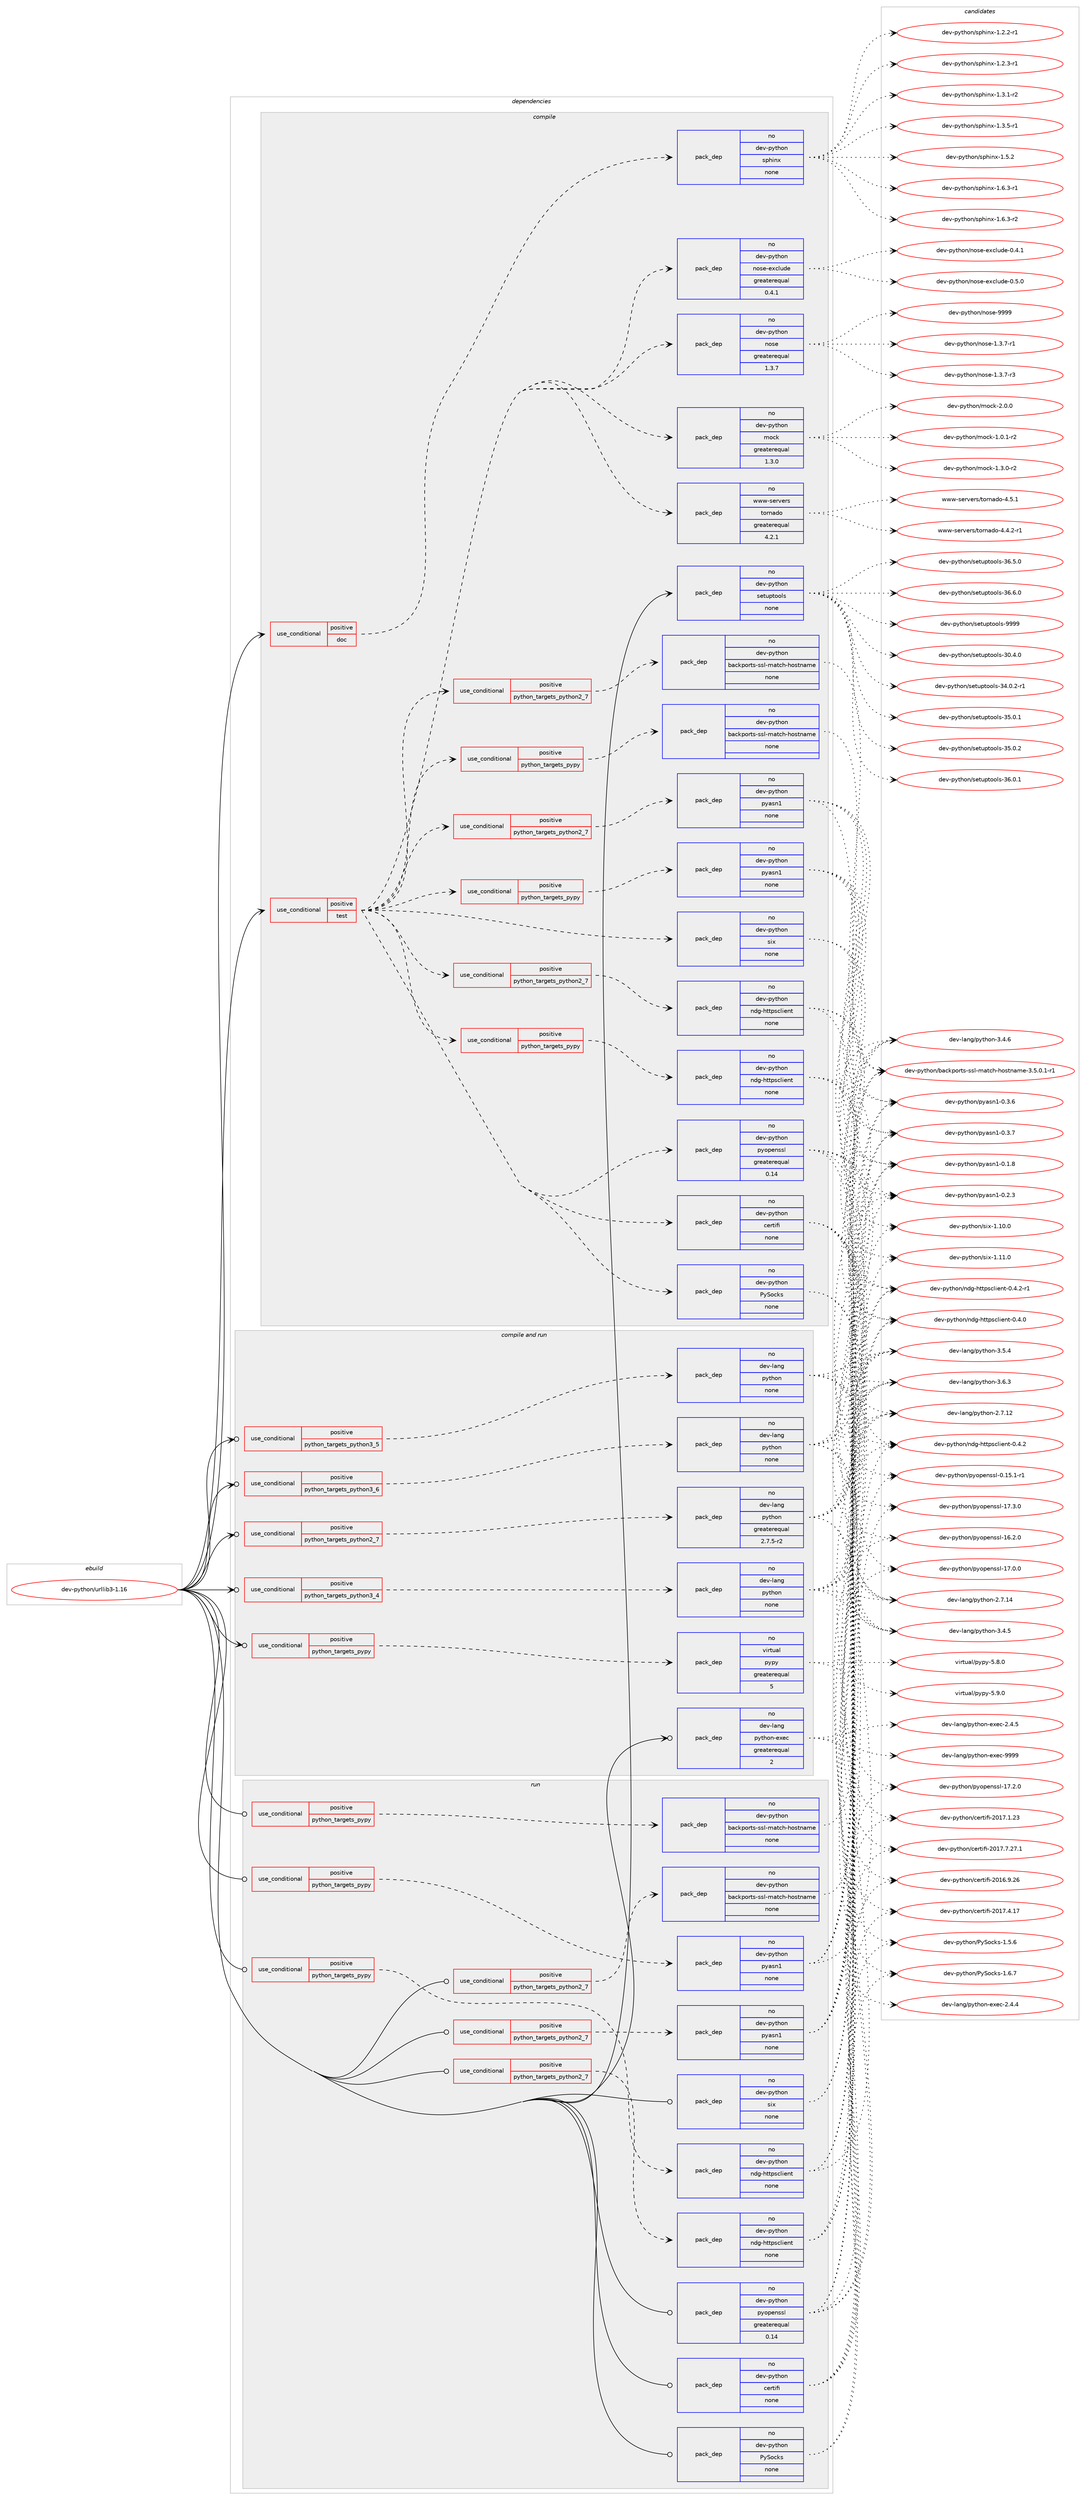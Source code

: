 digraph prolog {

# *************
# Graph options
# *************

newrank=true;
concentrate=true;
compound=true;
graph [rankdir=LR,fontname=Helvetica,fontsize=10,ranksep=1.5];#, ranksep=2.5, nodesep=0.2];
edge  [arrowhead=vee];
node  [fontname=Helvetica,fontsize=10];

# **********
# The ebuild
# **********

subgraph cluster_leftcol {
color=gray;
rank=same;
label=<<i>ebuild</i>>;
id [label="dev-python/urllib3-1.16", color=red, width=4, href="../dev-python/urllib3-1.16.svg"];
}

# ****************
# The dependencies
# ****************

subgraph cluster_midcol {
color=gray;
label=<<i>dependencies</i>>;
subgraph cluster_compile {
fillcolor="#eeeeee";
style=filled;
label=<<i>compile</i>>;
subgraph cond43332 {
dependency192459 [label=<<TABLE BORDER="0" CELLBORDER="1" CELLSPACING="0" CELLPADDING="4"><TR><TD ROWSPAN="3" CELLPADDING="10">use_conditional</TD></TR><TR><TD>positive</TD></TR><TR><TD>doc</TD></TR></TABLE>>, shape=none, color=red];
subgraph pack145166 {
dependency192460 [label=<<TABLE BORDER="0" CELLBORDER="1" CELLSPACING="0" CELLPADDING="4" WIDTH="220"><TR><TD ROWSPAN="6" CELLPADDING="30">pack_dep</TD></TR><TR><TD WIDTH="110">no</TD></TR><TR><TD>dev-python</TD></TR><TR><TD>sphinx</TD></TR><TR><TD>none</TD></TR><TR><TD></TD></TR></TABLE>>, shape=none, color=blue];
}
dependency192459:e -> dependency192460:w [weight=20,style="dashed",arrowhead="vee"];
}
id:e -> dependency192459:w [weight=20,style="solid",arrowhead="vee"];
subgraph cond43333 {
dependency192461 [label=<<TABLE BORDER="0" CELLBORDER="1" CELLSPACING="0" CELLPADDING="4"><TR><TD ROWSPAN="3" CELLPADDING="10">use_conditional</TD></TR><TR><TD>positive</TD></TR><TR><TD>test</TD></TR></TABLE>>, shape=none, color=red];
subgraph pack145167 {
dependency192462 [label=<<TABLE BORDER="0" CELLBORDER="1" CELLSPACING="0" CELLPADDING="4" WIDTH="220"><TR><TD ROWSPAN="6" CELLPADDING="30">pack_dep</TD></TR><TR><TD WIDTH="110">no</TD></TR><TR><TD>dev-python</TD></TR><TR><TD>PySocks</TD></TR><TR><TD>none</TD></TR><TR><TD></TD></TR></TABLE>>, shape=none, color=blue];
}
dependency192461:e -> dependency192462:w [weight=20,style="dashed",arrowhead="vee"];
subgraph pack145168 {
dependency192463 [label=<<TABLE BORDER="0" CELLBORDER="1" CELLSPACING="0" CELLPADDING="4" WIDTH="220"><TR><TD ROWSPAN="6" CELLPADDING="30">pack_dep</TD></TR><TR><TD WIDTH="110">no</TD></TR><TR><TD>dev-python</TD></TR><TR><TD>certifi</TD></TR><TR><TD>none</TD></TR><TR><TD></TD></TR></TABLE>>, shape=none, color=blue];
}
dependency192461:e -> dependency192463:w [weight=20,style="dashed",arrowhead="vee"];
subgraph pack145169 {
dependency192464 [label=<<TABLE BORDER="0" CELLBORDER="1" CELLSPACING="0" CELLPADDING="4" WIDTH="220"><TR><TD ROWSPAN="6" CELLPADDING="30">pack_dep</TD></TR><TR><TD WIDTH="110">no</TD></TR><TR><TD>dev-python</TD></TR><TR><TD>six</TD></TR><TR><TD>none</TD></TR><TR><TD></TD></TR></TABLE>>, shape=none, color=blue];
}
dependency192461:e -> dependency192464:w [weight=20,style="dashed",arrowhead="vee"];
subgraph pack145170 {
dependency192465 [label=<<TABLE BORDER="0" CELLBORDER="1" CELLSPACING="0" CELLPADDING="4" WIDTH="220"><TR><TD ROWSPAN="6" CELLPADDING="30">pack_dep</TD></TR><TR><TD WIDTH="110">no</TD></TR><TR><TD>dev-python</TD></TR><TR><TD>pyopenssl</TD></TR><TR><TD>greaterequal</TD></TR><TR><TD>0.14</TD></TR></TABLE>>, shape=none, color=blue];
}
dependency192461:e -> dependency192465:w [weight=20,style="dashed",arrowhead="vee"];
subgraph cond43334 {
dependency192466 [label=<<TABLE BORDER="0" CELLBORDER="1" CELLSPACING="0" CELLPADDING="4"><TR><TD ROWSPAN="3" CELLPADDING="10">use_conditional</TD></TR><TR><TD>positive</TD></TR><TR><TD>python_targets_pypy</TD></TR></TABLE>>, shape=none, color=red];
subgraph pack145171 {
dependency192467 [label=<<TABLE BORDER="0" CELLBORDER="1" CELLSPACING="0" CELLPADDING="4" WIDTH="220"><TR><TD ROWSPAN="6" CELLPADDING="30">pack_dep</TD></TR><TR><TD WIDTH="110">no</TD></TR><TR><TD>dev-python</TD></TR><TR><TD>backports-ssl-match-hostname</TD></TR><TR><TD>none</TD></TR><TR><TD></TD></TR></TABLE>>, shape=none, color=blue];
}
dependency192466:e -> dependency192467:w [weight=20,style="dashed",arrowhead="vee"];
}
dependency192461:e -> dependency192466:w [weight=20,style="dashed",arrowhead="vee"];
subgraph cond43335 {
dependency192468 [label=<<TABLE BORDER="0" CELLBORDER="1" CELLSPACING="0" CELLPADDING="4"><TR><TD ROWSPAN="3" CELLPADDING="10">use_conditional</TD></TR><TR><TD>positive</TD></TR><TR><TD>python_targets_python2_7</TD></TR></TABLE>>, shape=none, color=red];
subgraph pack145172 {
dependency192469 [label=<<TABLE BORDER="0" CELLBORDER="1" CELLSPACING="0" CELLPADDING="4" WIDTH="220"><TR><TD ROWSPAN="6" CELLPADDING="30">pack_dep</TD></TR><TR><TD WIDTH="110">no</TD></TR><TR><TD>dev-python</TD></TR><TR><TD>backports-ssl-match-hostname</TD></TR><TR><TD>none</TD></TR><TR><TD></TD></TR></TABLE>>, shape=none, color=blue];
}
dependency192468:e -> dependency192469:w [weight=20,style="dashed",arrowhead="vee"];
}
dependency192461:e -> dependency192468:w [weight=20,style="dashed",arrowhead="vee"];
subgraph cond43336 {
dependency192470 [label=<<TABLE BORDER="0" CELLBORDER="1" CELLSPACING="0" CELLPADDING="4"><TR><TD ROWSPAN="3" CELLPADDING="10">use_conditional</TD></TR><TR><TD>positive</TD></TR><TR><TD>python_targets_pypy</TD></TR></TABLE>>, shape=none, color=red];
subgraph pack145173 {
dependency192471 [label=<<TABLE BORDER="0" CELLBORDER="1" CELLSPACING="0" CELLPADDING="4" WIDTH="220"><TR><TD ROWSPAN="6" CELLPADDING="30">pack_dep</TD></TR><TR><TD WIDTH="110">no</TD></TR><TR><TD>dev-python</TD></TR><TR><TD>ndg-httpsclient</TD></TR><TR><TD>none</TD></TR><TR><TD></TD></TR></TABLE>>, shape=none, color=blue];
}
dependency192470:e -> dependency192471:w [weight=20,style="dashed",arrowhead="vee"];
}
dependency192461:e -> dependency192470:w [weight=20,style="dashed",arrowhead="vee"];
subgraph cond43337 {
dependency192472 [label=<<TABLE BORDER="0" CELLBORDER="1" CELLSPACING="0" CELLPADDING="4"><TR><TD ROWSPAN="3" CELLPADDING="10">use_conditional</TD></TR><TR><TD>positive</TD></TR><TR><TD>python_targets_python2_7</TD></TR></TABLE>>, shape=none, color=red];
subgraph pack145174 {
dependency192473 [label=<<TABLE BORDER="0" CELLBORDER="1" CELLSPACING="0" CELLPADDING="4" WIDTH="220"><TR><TD ROWSPAN="6" CELLPADDING="30">pack_dep</TD></TR><TR><TD WIDTH="110">no</TD></TR><TR><TD>dev-python</TD></TR><TR><TD>ndg-httpsclient</TD></TR><TR><TD>none</TD></TR><TR><TD></TD></TR></TABLE>>, shape=none, color=blue];
}
dependency192472:e -> dependency192473:w [weight=20,style="dashed",arrowhead="vee"];
}
dependency192461:e -> dependency192472:w [weight=20,style="dashed",arrowhead="vee"];
subgraph cond43338 {
dependency192474 [label=<<TABLE BORDER="0" CELLBORDER="1" CELLSPACING="0" CELLPADDING="4"><TR><TD ROWSPAN="3" CELLPADDING="10">use_conditional</TD></TR><TR><TD>positive</TD></TR><TR><TD>python_targets_pypy</TD></TR></TABLE>>, shape=none, color=red];
subgraph pack145175 {
dependency192475 [label=<<TABLE BORDER="0" CELLBORDER="1" CELLSPACING="0" CELLPADDING="4" WIDTH="220"><TR><TD ROWSPAN="6" CELLPADDING="30">pack_dep</TD></TR><TR><TD WIDTH="110">no</TD></TR><TR><TD>dev-python</TD></TR><TR><TD>pyasn1</TD></TR><TR><TD>none</TD></TR><TR><TD></TD></TR></TABLE>>, shape=none, color=blue];
}
dependency192474:e -> dependency192475:w [weight=20,style="dashed",arrowhead="vee"];
}
dependency192461:e -> dependency192474:w [weight=20,style="dashed",arrowhead="vee"];
subgraph cond43339 {
dependency192476 [label=<<TABLE BORDER="0" CELLBORDER="1" CELLSPACING="0" CELLPADDING="4"><TR><TD ROWSPAN="3" CELLPADDING="10">use_conditional</TD></TR><TR><TD>positive</TD></TR><TR><TD>python_targets_python2_7</TD></TR></TABLE>>, shape=none, color=red];
subgraph pack145176 {
dependency192477 [label=<<TABLE BORDER="0" CELLBORDER="1" CELLSPACING="0" CELLPADDING="4" WIDTH="220"><TR><TD ROWSPAN="6" CELLPADDING="30">pack_dep</TD></TR><TR><TD WIDTH="110">no</TD></TR><TR><TD>dev-python</TD></TR><TR><TD>pyasn1</TD></TR><TR><TD>none</TD></TR><TR><TD></TD></TR></TABLE>>, shape=none, color=blue];
}
dependency192476:e -> dependency192477:w [weight=20,style="dashed",arrowhead="vee"];
}
dependency192461:e -> dependency192476:w [weight=20,style="dashed",arrowhead="vee"];
subgraph pack145177 {
dependency192478 [label=<<TABLE BORDER="0" CELLBORDER="1" CELLSPACING="0" CELLPADDING="4" WIDTH="220"><TR><TD ROWSPAN="6" CELLPADDING="30">pack_dep</TD></TR><TR><TD WIDTH="110">no</TD></TR><TR><TD>www-servers</TD></TR><TR><TD>tornado</TD></TR><TR><TD>greaterequal</TD></TR><TR><TD>4.2.1</TD></TR></TABLE>>, shape=none, color=blue];
}
dependency192461:e -> dependency192478:w [weight=20,style="dashed",arrowhead="vee"];
subgraph pack145178 {
dependency192479 [label=<<TABLE BORDER="0" CELLBORDER="1" CELLSPACING="0" CELLPADDING="4" WIDTH="220"><TR><TD ROWSPAN="6" CELLPADDING="30">pack_dep</TD></TR><TR><TD WIDTH="110">no</TD></TR><TR><TD>dev-python</TD></TR><TR><TD>mock</TD></TR><TR><TD>greaterequal</TD></TR><TR><TD>1.3.0</TD></TR></TABLE>>, shape=none, color=blue];
}
dependency192461:e -> dependency192479:w [weight=20,style="dashed",arrowhead="vee"];
subgraph pack145179 {
dependency192480 [label=<<TABLE BORDER="0" CELLBORDER="1" CELLSPACING="0" CELLPADDING="4" WIDTH="220"><TR><TD ROWSPAN="6" CELLPADDING="30">pack_dep</TD></TR><TR><TD WIDTH="110">no</TD></TR><TR><TD>dev-python</TD></TR><TR><TD>nose</TD></TR><TR><TD>greaterequal</TD></TR><TR><TD>1.3.7</TD></TR></TABLE>>, shape=none, color=blue];
}
dependency192461:e -> dependency192480:w [weight=20,style="dashed",arrowhead="vee"];
subgraph pack145180 {
dependency192481 [label=<<TABLE BORDER="0" CELLBORDER="1" CELLSPACING="0" CELLPADDING="4" WIDTH="220"><TR><TD ROWSPAN="6" CELLPADDING="30">pack_dep</TD></TR><TR><TD WIDTH="110">no</TD></TR><TR><TD>dev-python</TD></TR><TR><TD>nose-exclude</TD></TR><TR><TD>greaterequal</TD></TR><TR><TD>0.4.1</TD></TR></TABLE>>, shape=none, color=blue];
}
dependency192461:e -> dependency192481:w [weight=20,style="dashed",arrowhead="vee"];
}
id:e -> dependency192461:w [weight=20,style="solid",arrowhead="vee"];
subgraph pack145181 {
dependency192482 [label=<<TABLE BORDER="0" CELLBORDER="1" CELLSPACING="0" CELLPADDING="4" WIDTH="220"><TR><TD ROWSPAN="6" CELLPADDING="30">pack_dep</TD></TR><TR><TD WIDTH="110">no</TD></TR><TR><TD>dev-python</TD></TR><TR><TD>setuptools</TD></TR><TR><TD>none</TD></TR><TR><TD></TD></TR></TABLE>>, shape=none, color=blue];
}
id:e -> dependency192482:w [weight=20,style="solid",arrowhead="vee"];
}
subgraph cluster_compileandrun {
fillcolor="#eeeeee";
style=filled;
label=<<i>compile and run</i>>;
subgraph cond43340 {
dependency192483 [label=<<TABLE BORDER="0" CELLBORDER="1" CELLSPACING="0" CELLPADDING="4"><TR><TD ROWSPAN="3" CELLPADDING="10">use_conditional</TD></TR><TR><TD>positive</TD></TR><TR><TD>python_targets_pypy</TD></TR></TABLE>>, shape=none, color=red];
subgraph pack145182 {
dependency192484 [label=<<TABLE BORDER="0" CELLBORDER="1" CELLSPACING="0" CELLPADDING="4" WIDTH="220"><TR><TD ROWSPAN="6" CELLPADDING="30">pack_dep</TD></TR><TR><TD WIDTH="110">no</TD></TR><TR><TD>virtual</TD></TR><TR><TD>pypy</TD></TR><TR><TD>greaterequal</TD></TR><TR><TD>5</TD></TR></TABLE>>, shape=none, color=blue];
}
dependency192483:e -> dependency192484:w [weight=20,style="dashed",arrowhead="vee"];
}
id:e -> dependency192483:w [weight=20,style="solid",arrowhead="odotvee"];
subgraph cond43341 {
dependency192485 [label=<<TABLE BORDER="0" CELLBORDER="1" CELLSPACING="0" CELLPADDING="4"><TR><TD ROWSPAN="3" CELLPADDING="10">use_conditional</TD></TR><TR><TD>positive</TD></TR><TR><TD>python_targets_python2_7</TD></TR></TABLE>>, shape=none, color=red];
subgraph pack145183 {
dependency192486 [label=<<TABLE BORDER="0" CELLBORDER="1" CELLSPACING="0" CELLPADDING="4" WIDTH="220"><TR><TD ROWSPAN="6" CELLPADDING="30">pack_dep</TD></TR><TR><TD WIDTH="110">no</TD></TR><TR><TD>dev-lang</TD></TR><TR><TD>python</TD></TR><TR><TD>greaterequal</TD></TR><TR><TD>2.7.5-r2</TD></TR></TABLE>>, shape=none, color=blue];
}
dependency192485:e -> dependency192486:w [weight=20,style="dashed",arrowhead="vee"];
}
id:e -> dependency192485:w [weight=20,style="solid",arrowhead="odotvee"];
subgraph cond43342 {
dependency192487 [label=<<TABLE BORDER="0" CELLBORDER="1" CELLSPACING="0" CELLPADDING="4"><TR><TD ROWSPAN="3" CELLPADDING="10">use_conditional</TD></TR><TR><TD>positive</TD></TR><TR><TD>python_targets_python3_4</TD></TR></TABLE>>, shape=none, color=red];
subgraph pack145184 {
dependency192488 [label=<<TABLE BORDER="0" CELLBORDER="1" CELLSPACING="0" CELLPADDING="4" WIDTH="220"><TR><TD ROWSPAN="6" CELLPADDING="30">pack_dep</TD></TR><TR><TD WIDTH="110">no</TD></TR><TR><TD>dev-lang</TD></TR><TR><TD>python</TD></TR><TR><TD>none</TD></TR><TR><TD></TD></TR></TABLE>>, shape=none, color=blue];
}
dependency192487:e -> dependency192488:w [weight=20,style="dashed",arrowhead="vee"];
}
id:e -> dependency192487:w [weight=20,style="solid",arrowhead="odotvee"];
subgraph cond43343 {
dependency192489 [label=<<TABLE BORDER="0" CELLBORDER="1" CELLSPACING="0" CELLPADDING="4"><TR><TD ROWSPAN="3" CELLPADDING="10">use_conditional</TD></TR><TR><TD>positive</TD></TR><TR><TD>python_targets_python3_5</TD></TR></TABLE>>, shape=none, color=red];
subgraph pack145185 {
dependency192490 [label=<<TABLE BORDER="0" CELLBORDER="1" CELLSPACING="0" CELLPADDING="4" WIDTH="220"><TR><TD ROWSPAN="6" CELLPADDING="30">pack_dep</TD></TR><TR><TD WIDTH="110">no</TD></TR><TR><TD>dev-lang</TD></TR><TR><TD>python</TD></TR><TR><TD>none</TD></TR><TR><TD></TD></TR></TABLE>>, shape=none, color=blue];
}
dependency192489:e -> dependency192490:w [weight=20,style="dashed",arrowhead="vee"];
}
id:e -> dependency192489:w [weight=20,style="solid",arrowhead="odotvee"];
subgraph cond43344 {
dependency192491 [label=<<TABLE BORDER="0" CELLBORDER="1" CELLSPACING="0" CELLPADDING="4"><TR><TD ROWSPAN="3" CELLPADDING="10">use_conditional</TD></TR><TR><TD>positive</TD></TR><TR><TD>python_targets_python3_6</TD></TR></TABLE>>, shape=none, color=red];
subgraph pack145186 {
dependency192492 [label=<<TABLE BORDER="0" CELLBORDER="1" CELLSPACING="0" CELLPADDING="4" WIDTH="220"><TR><TD ROWSPAN="6" CELLPADDING="30">pack_dep</TD></TR><TR><TD WIDTH="110">no</TD></TR><TR><TD>dev-lang</TD></TR><TR><TD>python</TD></TR><TR><TD>none</TD></TR><TR><TD></TD></TR></TABLE>>, shape=none, color=blue];
}
dependency192491:e -> dependency192492:w [weight=20,style="dashed",arrowhead="vee"];
}
id:e -> dependency192491:w [weight=20,style="solid",arrowhead="odotvee"];
subgraph pack145187 {
dependency192493 [label=<<TABLE BORDER="0" CELLBORDER="1" CELLSPACING="0" CELLPADDING="4" WIDTH="220"><TR><TD ROWSPAN="6" CELLPADDING="30">pack_dep</TD></TR><TR><TD WIDTH="110">no</TD></TR><TR><TD>dev-lang</TD></TR><TR><TD>python-exec</TD></TR><TR><TD>greaterequal</TD></TR><TR><TD>2</TD></TR></TABLE>>, shape=none, color=blue];
}
id:e -> dependency192493:w [weight=20,style="solid",arrowhead="odotvee"];
}
subgraph cluster_run {
fillcolor="#eeeeee";
style=filled;
label=<<i>run</i>>;
subgraph cond43345 {
dependency192494 [label=<<TABLE BORDER="0" CELLBORDER="1" CELLSPACING="0" CELLPADDING="4"><TR><TD ROWSPAN="3" CELLPADDING="10">use_conditional</TD></TR><TR><TD>positive</TD></TR><TR><TD>python_targets_pypy</TD></TR></TABLE>>, shape=none, color=red];
subgraph pack145188 {
dependency192495 [label=<<TABLE BORDER="0" CELLBORDER="1" CELLSPACING="0" CELLPADDING="4" WIDTH="220"><TR><TD ROWSPAN="6" CELLPADDING="30">pack_dep</TD></TR><TR><TD WIDTH="110">no</TD></TR><TR><TD>dev-python</TD></TR><TR><TD>backports-ssl-match-hostname</TD></TR><TR><TD>none</TD></TR><TR><TD></TD></TR></TABLE>>, shape=none, color=blue];
}
dependency192494:e -> dependency192495:w [weight=20,style="dashed",arrowhead="vee"];
}
id:e -> dependency192494:w [weight=20,style="solid",arrowhead="odot"];
subgraph cond43346 {
dependency192496 [label=<<TABLE BORDER="0" CELLBORDER="1" CELLSPACING="0" CELLPADDING="4"><TR><TD ROWSPAN="3" CELLPADDING="10">use_conditional</TD></TR><TR><TD>positive</TD></TR><TR><TD>python_targets_pypy</TD></TR></TABLE>>, shape=none, color=red];
subgraph pack145189 {
dependency192497 [label=<<TABLE BORDER="0" CELLBORDER="1" CELLSPACING="0" CELLPADDING="4" WIDTH="220"><TR><TD ROWSPAN="6" CELLPADDING="30">pack_dep</TD></TR><TR><TD WIDTH="110">no</TD></TR><TR><TD>dev-python</TD></TR><TR><TD>ndg-httpsclient</TD></TR><TR><TD>none</TD></TR><TR><TD></TD></TR></TABLE>>, shape=none, color=blue];
}
dependency192496:e -> dependency192497:w [weight=20,style="dashed",arrowhead="vee"];
}
id:e -> dependency192496:w [weight=20,style="solid",arrowhead="odot"];
subgraph cond43347 {
dependency192498 [label=<<TABLE BORDER="0" CELLBORDER="1" CELLSPACING="0" CELLPADDING="4"><TR><TD ROWSPAN="3" CELLPADDING="10">use_conditional</TD></TR><TR><TD>positive</TD></TR><TR><TD>python_targets_pypy</TD></TR></TABLE>>, shape=none, color=red];
subgraph pack145190 {
dependency192499 [label=<<TABLE BORDER="0" CELLBORDER="1" CELLSPACING="0" CELLPADDING="4" WIDTH="220"><TR><TD ROWSPAN="6" CELLPADDING="30">pack_dep</TD></TR><TR><TD WIDTH="110">no</TD></TR><TR><TD>dev-python</TD></TR><TR><TD>pyasn1</TD></TR><TR><TD>none</TD></TR><TR><TD></TD></TR></TABLE>>, shape=none, color=blue];
}
dependency192498:e -> dependency192499:w [weight=20,style="dashed",arrowhead="vee"];
}
id:e -> dependency192498:w [weight=20,style="solid",arrowhead="odot"];
subgraph cond43348 {
dependency192500 [label=<<TABLE BORDER="0" CELLBORDER="1" CELLSPACING="0" CELLPADDING="4"><TR><TD ROWSPAN="3" CELLPADDING="10">use_conditional</TD></TR><TR><TD>positive</TD></TR><TR><TD>python_targets_python2_7</TD></TR></TABLE>>, shape=none, color=red];
subgraph pack145191 {
dependency192501 [label=<<TABLE BORDER="0" CELLBORDER="1" CELLSPACING="0" CELLPADDING="4" WIDTH="220"><TR><TD ROWSPAN="6" CELLPADDING="30">pack_dep</TD></TR><TR><TD WIDTH="110">no</TD></TR><TR><TD>dev-python</TD></TR><TR><TD>backports-ssl-match-hostname</TD></TR><TR><TD>none</TD></TR><TR><TD></TD></TR></TABLE>>, shape=none, color=blue];
}
dependency192500:e -> dependency192501:w [weight=20,style="dashed",arrowhead="vee"];
}
id:e -> dependency192500:w [weight=20,style="solid",arrowhead="odot"];
subgraph cond43349 {
dependency192502 [label=<<TABLE BORDER="0" CELLBORDER="1" CELLSPACING="0" CELLPADDING="4"><TR><TD ROWSPAN="3" CELLPADDING="10">use_conditional</TD></TR><TR><TD>positive</TD></TR><TR><TD>python_targets_python2_7</TD></TR></TABLE>>, shape=none, color=red];
subgraph pack145192 {
dependency192503 [label=<<TABLE BORDER="0" CELLBORDER="1" CELLSPACING="0" CELLPADDING="4" WIDTH="220"><TR><TD ROWSPAN="6" CELLPADDING="30">pack_dep</TD></TR><TR><TD WIDTH="110">no</TD></TR><TR><TD>dev-python</TD></TR><TR><TD>ndg-httpsclient</TD></TR><TR><TD>none</TD></TR><TR><TD></TD></TR></TABLE>>, shape=none, color=blue];
}
dependency192502:e -> dependency192503:w [weight=20,style="dashed",arrowhead="vee"];
}
id:e -> dependency192502:w [weight=20,style="solid",arrowhead="odot"];
subgraph cond43350 {
dependency192504 [label=<<TABLE BORDER="0" CELLBORDER="1" CELLSPACING="0" CELLPADDING="4"><TR><TD ROWSPAN="3" CELLPADDING="10">use_conditional</TD></TR><TR><TD>positive</TD></TR><TR><TD>python_targets_python2_7</TD></TR></TABLE>>, shape=none, color=red];
subgraph pack145193 {
dependency192505 [label=<<TABLE BORDER="0" CELLBORDER="1" CELLSPACING="0" CELLPADDING="4" WIDTH="220"><TR><TD ROWSPAN="6" CELLPADDING="30">pack_dep</TD></TR><TR><TD WIDTH="110">no</TD></TR><TR><TD>dev-python</TD></TR><TR><TD>pyasn1</TD></TR><TR><TD>none</TD></TR><TR><TD></TD></TR></TABLE>>, shape=none, color=blue];
}
dependency192504:e -> dependency192505:w [weight=20,style="dashed",arrowhead="vee"];
}
id:e -> dependency192504:w [weight=20,style="solid",arrowhead="odot"];
subgraph pack145194 {
dependency192506 [label=<<TABLE BORDER="0" CELLBORDER="1" CELLSPACING="0" CELLPADDING="4" WIDTH="220"><TR><TD ROWSPAN="6" CELLPADDING="30">pack_dep</TD></TR><TR><TD WIDTH="110">no</TD></TR><TR><TD>dev-python</TD></TR><TR><TD>PySocks</TD></TR><TR><TD>none</TD></TR><TR><TD></TD></TR></TABLE>>, shape=none, color=blue];
}
id:e -> dependency192506:w [weight=20,style="solid",arrowhead="odot"];
subgraph pack145195 {
dependency192507 [label=<<TABLE BORDER="0" CELLBORDER="1" CELLSPACING="0" CELLPADDING="4" WIDTH="220"><TR><TD ROWSPAN="6" CELLPADDING="30">pack_dep</TD></TR><TR><TD WIDTH="110">no</TD></TR><TR><TD>dev-python</TD></TR><TR><TD>certifi</TD></TR><TR><TD>none</TD></TR><TR><TD></TD></TR></TABLE>>, shape=none, color=blue];
}
id:e -> dependency192507:w [weight=20,style="solid",arrowhead="odot"];
subgraph pack145196 {
dependency192508 [label=<<TABLE BORDER="0" CELLBORDER="1" CELLSPACING="0" CELLPADDING="4" WIDTH="220"><TR><TD ROWSPAN="6" CELLPADDING="30">pack_dep</TD></TR><TR><TD WIDTH="110">no</TD></TR><TR><TD>dev-python</TD></TR><TR><TD>pyopenssl</TD></TR><TR><TD>greaterequal</TD></TR><TR><TD>0.14</TD></TR></TABLE>>, shape=none, color=blue];
}
id:e -> dependency192508:w [weight=20,style="solid",arrowhead="odot"];
subgraph pack145197 {
dependency192509 [label=<<TABLE BORDER="0" CELLBORDER="1" CELLSPACING="0" CELLPADDING="4" WIDTH="220"><TR><TD ROWSPAN="6" CELLPADDING="30">pack_dep</TD></TR><TR><TD WIDTH="110">no</TD></TR><TR><TD>dev-python</TD></TR><TR><TD>six</TD></TR><TR><TD>none</TD></TR><TR><TD></TD></TR></TABLE>>, shape=none, color=blue];
}
id:e -> dependency192509:w [weight=20,style="solid",arrowhead="odot"];
}
}

# **************
# The candidates
# **************

subgraph cluster_choices {
rank=same;
color=gray;
label=<<i>candidates</i>>;

subgraph choice145166 {
color=black;
nodesep=1;
choice10010111845112121116104111110471151121041051101204549465046504511449 [label="dev-python/sphinx-1.2.2-r1", color=red, width=4,href="../dev-python/sphinx-1.2.2-r1.svg"];
choice10010111845112121116104111110471151121041051101204549465046514511449 [label="dev-python/sphinx-1.2.3-r1", color=red, width=4,href="../dev-python/sphinx-1.2.3-r1.svg"];
choice10010111845112121116104111110471151121041051101204549465146494511450 [label="dev-python/sphinx-1.3.1-r2", color=red, width=4,href="../dev-python/sphinx-1.3.1-r2.svg"];
choice10010111845112121116104111110471151121041051101204549465146534511449 [label="dev-python/sphinx-1.3.5-r1", color=red, width=4,href="../dev-python/sphinx-1.3.5-r1.svg"];
choice1001011184511212111610411111047115112104105110120454946534650 [label="dev-python/sphinx-1.5.2", color=red, width=4,href="../dev-python/sphinx-1.5.2.svg"];
choice10010111845112121116104111110471151121041051101204549465446514511449 [label="dev-python/sphinx-1.6.3-r1", color=red, width=4,href="../dev-python/sphinx-1.6.3-r1.svg"];
choice10010111845112121116104111110471151121041051101204549465446514511450 [label="dev-python/sphinx-1.6.3-r2", color=red, width=4,href="../dev-python/sphinx-1.6.3-r2.svg"];
dependency192460:e -> choice10010111845112121116104111110471151121041051101204549465046504511449:w [style=dotted,weight="100"];
dependency192460:e -> choice10010111845112121116104111110471151121041051101204549465046514511449:w [style=dotted,weight="100"];
dependency192460:e -> choice10010111845112121116104111110471151121041051101204549465146494511450:w [style=dotted,weight="100"];
dependency192460:e -> choice10010111845112121116104111110471151121041051101204549465146534511449:w [style=dotted,weight="100"];
dependency192460:e -> choice1001011184511212111610411111047115112104105110120454946534650:w [style=dotted,weight="100"];
dependency192460:e -> choice10010111845112121116104111110471151121041051101204549465446514511449:w [style=dotted,weight="100"];
dependency192460:e -> choice10010111845112121116104111110471151121041051101204549465446514511450:w [style=dotted,weight="100"];
}
subgraph choice145167 {
color=black;
nodesep=1;
choice1001011184511212111610411111047801218311199107115454946534654 [label="dev-python/PySocks-1.5.6", color=red, width=4,href="../dev-python/PySocks-1.5.6.svg"];
choice1001011184511212111610411111047801218311199107115454946544655 [label="dev-python/PySocks-1.6.7", color=red, width=4,href="../dev-python/PySocks-1.6.7.svg"];
dependency192462:e -> choice1001011184511212111610411111047801218311199107115454946534654:w [style=dotted,weight="100"];
dependency192462:e -> choice1001011184511212111610411111047801218311199107115454946544655:w [style=dotted,weight="100"];
}
subgraph choice145168 {
color=black;
nodesep=1;
choice10010111845112121116104111110479910111411610510210545504849544657465054 [label="dev-python/certifi-2016.9.26", color=red, width=4,href="../dev-python/certifi-2016.9.26.svg"];
choice10010111845112121116104111110479910111411610510210545504849554649465051 [label="dev-python/certifi-2017.1.23", color=red, width=4,href="../dev-python/certifi-2017.1.23.svg"];
choice10010111845112121116104111110479910111411610510210545504849554652464955 [label="dev-python/certifi-2017.4.17", color=red, width=4,href="../dev-python/certifi-2017.4.17.svg"];
choice100101118451121211161041111104799101114116105102105455048495546554650554649 [label="dev-python/certifi-2017.7.27.1", color=red, width=4,href="../dev-python/certifi-2017.7.27.1.svg"];
dependency192463:e -> choice10010111845112121116104111110479910111411610510210545504849544657465054:w [style=dotted,weight="100"];
dependency192463:e -> choice10010111845112121116104111110479910111411610510210545504849554649465051:w [style=dotted,weight="100"];
dependency192463:e -> choice10010111845112121116104111110479910111411610510210545504849554652464955:w [style=dotted,weight="100"];
dependency192463:e -> choice100101118451121211161041111104799101114116105102105455048495546554650554649:w [style=dotted,weight="100"];
}
subgraph choice145169 {
color=black;
nodesep=1;
choice100101118451121211161041111104711510512045494649484648 [label="dev-python/six-1.10.0", color=red, width=4,href="../dev-python/six-1.10.0.svg"];
choice100101118451121211161041111104711510512045494649494648 [label="dev-python/six-1.11.0", color=red, width=4,href="../dev-python/six-1.11.0.svg"];
dependency192464:e -> choice100101118451121211161041111104711510512045494649484648:w [style=dotted,weight="100"];
dependency192464:e -> choice100101118451121211161041111104711510512045494649494648:w [style=dotted,weight="100"];
}
subgraph choice145170 {
color=black;
nodesep=1;
choice1001011184511212111610411111047112121111112101110115115108454846495346494511449 [label="dev-python/pyopenssl-0.15.1-r1", color=red, width=4,href="../dev-python/pyopenssl-0.15.1-r1.svg"];
choice100101118451121211161041111104711212111111210111011511510845495446504648 [label="dev-python/pyopenssl-16.2.0", color=red, width=4,href="../dev-python/pyopenssl-16.2.0.svg"];
choice100101118451121211161041111104711212111111210111011511510845495546484648 [label="dev-python/pyopenssl-17.0.0", color=red, width=4,href="../dev-python/pyopenssl-17.0.0.svg"];
choice100101118451121211161041111104711212111111210111011511510845495546504648 [label="dev-python/pyopenssl-17.2.0", color=red, width=4,href="../dev-python/pyopenssl-17.2.0.svg"];
choice100101118451121211161041111104711212111111210111011511510845495546514648 [label="dev-python/pyopenssl-17.3.0", color=red, width=4,href="../dev-python/pyopenssl-17.3.0.svg"];
dependency192465:e -> choice1001011184511212111610411111047112121111112101110115115108454846495346494511449:w [style=dotted,weight="100"];
dependency192465:e -> choice100101118451121211161041111104711212111111210111011511510845495446504648:w [style=dotted,weight="100"];
dependency192465:e -> choice100101118451121211161041111104711212111111210111011511510845495546484648:w [style=dotted,weight="100"];
dependency192465:e -> choice100101118451121211161041111104711212111111210111011511510845495546504648:w [style=dotted,weight="100"];
dependency192465:e -> choice100101118451121211161041111104711212111111210111011511510845495546514648:w [style=dotted,weight="100"];
}
subgraph choice145171 {
color=black;
nodesep=1;
choice100101118451121211161041111104798979910711211111411611545115115108451099711699104451041111151161109710910145514653464846494511449 [label="dev-python/backports-ssl-match-hostname-3.5.0.1-r1", color=red, width=4,href="../dev-python/backports-ssl-match-hostname-3.5.0.1-r1.svg"];
dependency192467:e -> choice100101118451121211161041111104798979910711211111411611545115115108451099711699104451041111151161109710910145514653464846494511449:w [style=dotted,weight="100"];
}
subgraph choice145172 {
color=black;
nodesep=1;
choice100101118451121211161041111104798979910711211111411611545115115108451099711699104451041111151161109710910145514653464846494511449 [label="dev-python/backports-ssl-match-hostname-3.5.0.1-r1", color=red, width=4,href="../dev-python/backports-ssl-match-hostname-3.5.0.1-r1.svg"];
dependency192469:e -> choice100101118451121211161041111104798979910711211111411611545115115108451099711699104451041111151161109710910145514653464846494511449:w [style=dotted,weight="100"];
}
subgraph choice145173 {
color=black;
nodesep=1;
choice10010111845112121116104111110471101001034510411611611211599108105101110116454846524648 [label="dev-python/ndg-httpsclient-0.4.0", color=red, width=4,href="../dev-python/ndg-httpsclient-0.4.0.svg"];
choice10010111845112121116104111110471101001034510411611611211599108105101110116454846524650 [label="dev-python/ndg-httpsclient-0.4.2", color=red, width=4,href="../dev-python/ndg-httpsclient-0.4.2.svg"];
choice100101118451121211161041111104711010010345104116116112115991081051011101164548465246504511449 [label="dev-python/ndg-httpsclient-0.4.2-r1", color=red, width=4,href="../dev-python/ndg-httpsclient-0.4.2-r1.svg"];
dependency192471:e -> choice10010111845112121116104111110471101001034510411611611211599108105101110116454846524648:w [style=dotted,weight="100"];
dependency192471:e -> choice10010111845112121116104111110471101001034510411611611211599108105101110116454846524650:w [style=dotted,weight="100"];
dependency192471:e -> choice100101118451121211161041111104711010010345104116116112115991081051011101164548465246504511449:w [style=dotted,weight="100"];
}
subgraph choice145174 {
color=black;
nodesep=1;
choice10010111845112121116104111110471101001034510411611611211599108105101110116454846524648 [label="dev-python/ndg-httpsclient-0.4.0", color=red, width=4,href="../dev-python/ndg-httpsclient-0.4.0.svg"];
choice10010111845112121116104111110471101001034510411611611211599108105101110116454846524650 [label="dev-python/ndg-httpsclient-0.4.2", color=red, width=4,href="../dev-python/ndg-httpsclient-0.4.2.svg"];
choice100101118451121211161041111104711010010345104116116112115991081051011101164548465246504511449 [label="dev-python/ndg-httpsclient-0.4.2-r1", color=red, width=4,href="../dev-python/ndg-httpsclient-0.4.2-r1.svg"];
dependency192473:e -> choice10010111845112121116104111110471101001034510411611611211599108105101110116454846524648:w [style=dotted,weight="100"];
dependency192473:e -> choice10010111845112121116104111110471101001034510411611611211599108105101110116454846524650:w [style=dotted,weight="100"];
dependency192473:e -> choice100101118451121211161041111104711010010345104116116112115991081051011101164548465246504511449:w [style=dotted,weight="100"];
}
subgraph choice145175 {
color=black;
nodesep=1;
choice10010111845112121116104111110471121219711511049454846494656 [label="dev-python/pyasn1-0.1.8", color=red, width=4,href="../dev-python/pyasn1-0.1.8.svg"];
choice10010111845112121116104111110471121219711511049454846504651 [label="dev-python/pyasn1-0.2.3", color=red, width=4,href="../dev-python/pyasn1-0.2.3.svg"];
choice10010111845112121116104111110471121219711511049454846514654 [label="dev-python/pyasn1-0.3.6", color=red, width=4,href="../dev-python/pyasn1-0.3.6.svg"];
choice10010111845112121116104111110471121219711511049454846514655 [label="dev-python/pyasn1-0.3.7", color=red, width=4,href="../dev-python/pyasn1-0.3.7.svg"];
dependency192475:e -> choice10010111845112121116104111110471121219711511049454846494656:w [style=dotted,weight="100"];
dependency192475:e -> choice10010111845112121116104111110471121219711511049454846504651:w [style=dotted,weight="100"];
dependency192475:e -> choice10010111845112121116104111110471121219711511049454846514654:w [style=dotted,weight="100"];
dependency192475:e -> choice10010111845112121116104111110471121219711511049454846514655:w [style=dotted,weight="100"];
}
subgraph choice145176 {
color=black;
nodesep=1;
choice10010111845112121116104111110471121219711511049454846494656 [label="dev-python/pyasn1-0.1.8", color=red, width=4,href="../dev-python/pyasn1-0.1.8.svg"];
choice10010111845112121116104111110471121219711511049454846504651 [label="dev-python/pyasn1-0.2.3", color=red, width=4,href="../dev-python/pyasn1-0.2.3.svg"];
choice10010111845112121116104111110471121219711511049454846514654 [label="dev-python/pyasn1-0.3.6", color=red, width=4,href="../dev-python/pyasn1-0.3.6.svg"];
choice10010111845112121116104111110471121219711511049454846514655 [label="dev-python/pyasn1-0.3.7", color=red, width=4,href="../dev-python/pyasn1-0.3.7.svg"];
dependency192477:e -> choice10010111845112121116104111110471121219711511049454846494656:w [style=dotted,weight="100"];
dependency192477:e -> choice10010111845112121116104111110471121219711511049454846504651:w [style=dotted,weight="100"];
dependency192477:e -> choice10010111845112121116104111110471121219711511049454846514654:w [style=dotted,weight="100"];
dependency192477:e -> choice10010111845112121116104111110471121219711511049454846514655:w [style=dotted,weight="100"];
}
subgraph choice145177 {
color=black;
nodesep=1;
choice1191191194511510111411810111411547116111114110971001114552465246504511449 [label="www-servers/tornado-4.4.2-r1", color=red, width=4,href="../www-servers/tornado-4.4.2-r1.svg"];
choice119119119451151011141181011141154711611111411097100111455246534649 [label="www-servers/tornado-4.5.1", color=red, width=4,href="../www-servers/tornado-4.5.1.svg"];
dependency192478:e -> choice1191191194511510111411810111411547116111114110971001114552465246504511449:w [style=dotted,weight="100"];
dependency192478:e -> choice119119119451151011141181011141154711611111411097100111455246534649:w [style=dotted,weight="100"];
}
subgraph choice145178 {
color=black;
nodesep=1;
choice1001011184511212111610411111047109111991074549464846494511450 [label="dev-python/mock-1.0.1-r2", color=red, width=4,href="../dev-python/mock-1.0.1-r2.svg"];
choice1001011184511212111610411111047109111991074549465146484511450 [label="dev-python/mock-1.3.0-r2", color=red, width=4,href="../dev-python/mock-1.3.0-r2.svg"];
choice100101118451121211161041111104710911199107455046484648 [label="dev-python/mock-2.0.0", color=red, width=4,href="../dev-python/mock-2.0.0.svg"];
dependency192479:e -> choice1001011184511212111610411111047109111991074549464846494511450:w [style=dotted,weight="100"];
dependency192479:e -> choice1001011184511212111610411111047109111991074549465146484511450:w [style=dotted,weight="100"];
dependency192479:e -> choice100101118451121211161041111104710911199107455046484648:w [style=dotted,weight="100"];
}
subgraph choice145179 {
color=black;
nodesep=1;
choice10010111845112121116104111110471101111151014549465146554511449 [label="dev-python/nose-1.3.7-r1", color=red, width=4,href="../dev-python/nose-1.3.7-r1.svg"];
choice10010111845112121116104111110471101111151014549465146554511451 [label="dev-python/nose-1.3.7-r3", color=red, width=4,href="../dev-python/nose-1.3.7-r3.svg"];
choice10010111845112121116104111110471101111151014557575757 [label="dev-python/nose-9999", color=red, width=4,href="../dev-python/nose-9999.svg"];
dependency192480:e -> choice10010111845112121116104111110471101111151014549465146554511449:w [style=dotted,weight="100"];
dependency192480:e -> choice10010111845112121116104111110471101111151014549465146554511451:w [style=dotted,weight="100"];
dependency192480:e -> choice10010111845112121116104111110471101111151014557575757:w [style=dotted,weight="100"];
}
subgraph choice145180 {
color=black;
nodesep=1;
choice10010111845112121116104111110471101111151014510112099108117100101454846524649 [label="dev-python/nose-exclude-0.4.1", color=red, width=4,href="../dev-python/nose-exclude-0.4.1.svg"];
choice10010111845112121116104111110471101111151014510112099108117100101454846534648 [label="dev-python/nose-exclude-0.5.0", color=red, width=4,href="../dev-python/nose-exclude-0.5.0.svg"];
dependency192481:e -> choice10010111845112121116104111110471101111151014510112099108117100101454846524649:w [style=dotted,weight="100"];
dependency192481:e -> choice10010111845112121116104111110471101111151014510112099108117100101454846534648:w [style=dotted,weight="100"];
}
subgraph choice145181 {
color=black;
nodesep=1;
choice100101118451121211161041111104711510111611711211611111110811545514846524648 [label="dev-python/setuptools-30.4.0", color=red, width=4,href="../dev-python/setuptools-30.4.0.svg"];
choice1001011184511212111610411111047115101116117112116111111108115455152464846504511449 [label="dev-python/setuptools-34.0.2-r1", color=red, width=4,href="../dev-python/setuptools-34.0.2-r1.svg"];
choice100101118451121211161041111104711510111611711211611111110811545515346484649 [label="dev-python/setuptools-35.0.1", color=red, width=4,href="../dev-python/setuptools-35.0.1.svg"];
choice100101118451121211161041111104711510111611711211611111110811545515346484650 [label="dev-python/setuptools-35.0.2", color=red, width=4,href="../dev-python/setuptools-35.0.2.svg"];
choice100101118451121211161041111104711510111611711211611111110811545515446484649 [label="dev-python/setuptools-36.0.1", color=red, width=4,href="../dev-python/setuptools-36.0.1.svg"];
choice100101118451121211161041111104711510111611711211611111110811545515446534648 [label="dev-python/setuptools-36.5.0", color=red, width=4,href="../dev-python/setuptools-36.5.0.svg"];
choice100101118451121211161041111104711510111611711211611111110811545515446544648 [label="dev-python/setuptools-36.6.0", color=red, width=4,href="../dev-python/setuptools-36.6.0.svg"];
choice10010111845112121116104111110471151011161171121161111111081154557575757 [label="dev-python/setuptools-9999", color=red, width=4,href="../dev-python/setuptools-9999.svg"];
dependency192482:e -> choice100101118451121211161041111104711510111611711211611111110811545514846524648:w [style=dotted,weight="100"];
dependency192482:e -> choice1001011184511212111610411111047115101116117112116111111108115455152464846504511449:w [style=dotted,weight="100"];
dependency192482:e -> choice100101118451121211161041111104711510111611711211611111110811545515346484649:w [style=dotted,weight="100"];
dependency192482:e -> choice100101118451121211161041111104711510111611711211611111110811545515346484650:w [style=dotted,weight="100"];
dependency192482:e -> choice100101118451121211161041111104711510111611711211611111110811545515446484649:w [style=dotted,weight="100"];
dependency192482:e -> choice100101118451121211161041111104711510111611711211611111110811545515446534648:w [style=dotted,weight="100"];
dependency192482:e -> choice100101118451121211161041111104711510111611711211611111110811545515446544648:w [style=dotted,weight="100"];
dependency192482:e -> choice10010111845112121116104111110471151011161171121161111111081154557575757:w [style=dotted,weight="100"];
}
subgraph choice145182 {
color=black;
nodesep=1;
choice1181051141161179710847112121112121455346564648 [label="virtual/pypy-5.8.0", color=red, width=4,href="../virtual/pypy-5.8.0.svg"];
choice1181051141161179710847112121112121455346574648 [label="virtual/pypy-5.9.0", color=red, width=4,href="../virtual/pypy-5.9.0.svg"];
dependency192484:e -> choice1181051141161179710847112121112121455346564648:w [style=dotted,weight="100"];
dependency192484:e -> choice1181051141161179710847112121112121455346574648:w [style=dotted,weight="100"];
}
subgraph choice145183 {
color=black;
nodesep=1;
choice10010111845108971101034711212111610411111045504655464950 [label="dev-lang/python-2.7.12", color=red, width=4,href="../dev-lang/python-2.7.12.svg"];
choice10010111845108971101034711212111610411111045504655464952 [label="dev-lang/python-2.7.14", color=red, width=4,href="../dev-lang/python-2.7.14.svg"];
choice100101118451089711010347112121116104111110455146524653 [label="dev-lang/python-3.4.5", color=red, width=4,href="../dev-lang/python-3.4.5.svg"];
choice100101118451089711010347112121116104111110455146524654 [label="dev-lang/python-3.4.6", color=red, width=4,href="../dev-lang/python-3.4.6.svg"];
choice100101118451089711010347112121116104111110455146534652 [label="dev-lang/python-3.5.4", color=red, width=4,href="../dev-lang/python-3.5.4.svg"];
choice100101118451089711010347112121116104111110455146544651 [label="dev-lang/python-3.6.3", color=red, width=4,href="../dev-lang/python-3.6.3.svg"];
dependency192486:e -> choice10010111845108971101034711212111610411111045504655464950:w [style=dotted,weight="100"];
dependency192486:e -> choice10010111845108971101034711212111610411111045504655464952:w [style=dotted,weight="100"];
dependency192486:e -> choice100101118451089711010347112121116104111110455146524653:w [style=dotted,weight="100"];
dependency192486:e -> choice100101118451089711010347112121116104111110455146524654:w [style=dotted,weight="100"];
dependency192486:e -> choice100101118451089711010347112121116104111110455146534652:w [style=dotted,weight="100"];
dependency192486:e -> choice100101118451089711010347112121116104111110455146544651:w [style=dotted,weight="100"];
}
subgraph choice145184 {
color=black;
nodesep=1;
choice10010111845108971101034711212111610411111045504655464950 [label="dev-lang/python-2.7.12", color=red, width=4,href="../dev-lang/python-2.7.12.svg"];
choice10010111845108971101034711212111610411111045504655464952 [label="dev-lang/python-2.7.14", color=red, width=4,href="../dev-lang/python-2.7.14.svg"];
choice100101118451089711010347112121116104111110455146524653 [label="dev-lang/python-3.4.5", color=red, width=4,href="../dev-lang/python-3.4.5.svg"];
choice100101118451089711010347112121116104111110455146524654 [label="dev-lang/python-3.4.6", color=red, width=4,href="../dev-lang/python-3.4.6.svg"];
choice100101118451089711010347112121116104111110455146534652 [label="dev-lang/python-3.5.4", color=red, width=4,href="../dev-lang/python-3.5.4.svg"];
choice100101118451089711010347112121116104111110455146544651 [label="dev-lang/python-3.6.3", color=red, width=4,href="../dev-lang/python-3.6.3.svg"];
dependency192488:e -> choice10010111845108971101034711212111610411111045504655464950:w [style=dotted,weight="100"];
dependency192488:e -> choice10010111845108971101034711212111610411111045504655464952:w [style=dotted,weight="100"];
dependency192488:e -> choice100101118451089711010347112121116104111110455146524653:w [style=dotted,weight="100"];
dependency192488:e -> choice100101118451089711010347112121116104111110455146524654:w [style=dotted,weight="100"];
dependency192488:e -> choice100101118451089711010347112121116104111110455146534652:w [style=dotted,weight="100"];
dependency192488:e -> choice100101118451089711010347112121116104111110455146544651:w [style=dotted,weight="100"];
}
subgraph choice145185 {
color=black;
nodesep=1;
choice10010111845108971101034711212111610411111045504655464950 [label="dev-lang/python-2.7.12", color=red, width=4,href="../dev-lang/python-2.7.12.svg"];
choice10010111845108971101034711212111610411111045504655464952 [label="dev-lang/python-2.7.14", color=red, width=4,href="../dev-lang/python-2.7.14.svg"];
choice100101118451089711010347112121116104111110455146524653 [label="dev-lang/python-3.4.5", color=red, width=4,href="../dev-lang/python-3.4.5.svg"];
choice100101118451089711010347112121116104111110455146524654 [label="dev-lang/python-3.4.6", color=red, width=4,href="../dev-lang/python-3.4.6.svg"];
choice100101118451089711010347112121116104111110455146534652 [label="dev-lang/python-3.5.4", color=red, width=4,href="../dev-lang/python-3.5.4.svg"];
choice100101118451089711010347112121116104111110455146544651 [label="dev-lang/python-3.6.3", color=red, width=4,href="../dev-lang/python-3.6.3.svg"];
dependency192490:e -> choice10010111845108971101034711212111610411111045504655464950:w [style=dotted,weight="100"];
dependency192490:e -> choice10010111845108971101034711212111610411111045504655464952:w [style=dotted,weight="100"];
dependency192490:e -> choice100101118451089711010347112121116104111110455146524653:w [style=dotted,weight="100"];
dependency192490:e -> choice100101118451089711010347112121116104111110455146524654:w [style=dotted,weight="100"];
dependency192490:e -> choice100101118451089711010347112121116104111110455146534652:w [style=dotted,weight="100"];
dependency192490:e -> choice100101118451089711010347112121116104111110455146544651:w [style=dotted,weight="100"];
}
subgraph choice145186 {
color=black;
nodesep=1;
choice10010111845108971101034711212111610411111045504655464950 [label="dev-lang/python-2.7.12", color=red, width=4,href="../dev-lang/python-2.7.12.svg"];
choice10010111845108971101034711212111610411111045504655464952 [label="dev-lang/python-2.7.14", color=red, width=4,href="../dev-lang/python-2.7.14.svg"];
choice100101118451089711010347112121116104111110455146524653 [label="dev-lang/python-3.4.5", color=red, width=4,href="../dev-lang/python-3.4.5.svg"];
choice100101118451089711010347112121116104111110455146524654 [label="dev-lang/python-3.4.6", color=red, width=4,href="../dev-lang/python-3.4.6.svg"];
choice100101118451089711010347112121116104111110455146534652 [label="dev-lang/python-3.5.4", color=red, width=4,href="../dev-lang/python-3.5.4.svg"];
choice100101118451089711010347112121116104111110455146544651 [label="dev-lang/python-3.6.3", color=red, width=4,href="../dev-lang/python-3.6.3.svg"];
dependency192492:e -> choice10010111845108971101034711212111610411111045504655464950:w [style=dotted,weight="100"];
dependency192492:e -> choice10010111845108971101034711212111610411111045504655464952:w [style=dotted,weight="100"];
dependency192492:e -> choice100101118451089711010347112121116104111110455146524653:w [style=dotted,weight="100"];
dependency192492:e -> choice100101118451089711010347112121116104111110455146524654:w [style=dotted,weight="100"];
dependency192492:e -> choice100101118451089711010347112121116104111110455146534652:w [style=dotted,weight="100"];
dependency192492:e -> choice100101118451089711010347112121116104111110455146544651:w [style=dotted,weight="100"];
}
subgraph choice145187 {
color=black;
nodesep=1;
choice1001011184510897110103471121211161041111104510112010199455046524652 [label="dev-lang/python-exec-2.4.4", color=red, width=4,href="../dev-lang/python-exec-2.4.4.svg"];
choice1001011184510897110103471121211161041111104510112010199455046524653 [label="dev-lang/python-exec-2.4.5", color=red, width=4,href="../dev-lang/python-exec-2.4.5.svg"];
choice10010111845108971101034711212111610411111045101120101994557575757 [label="dev-lang/python-exec-9999", color=red, width=4,href="../dev-lang/python-exec-9999.svg"];
dependency192493:e -> choice1001011184510897110103471121211161041111104510112010199455046524652:w [style=dotted,weight="100"];
dependency192493:e -> choice1001011184510897110103471121211161041111104510112010199455046524653:w [style=dotted,weight="100"];
dependency192493:e -> choice10010111845108971101034711212111610411111045101120101994557575757:w [style=dotted,weight="100"];
}
subgraph choice145188 {
color=black;
nodesep=1;
choice100101118451121211161041111104798979910711211111411611545115115108451099711699104451041111151161109710910145514653464846494511449 [label="dev-python/backports-ssl-match-hostname-3.5.0.1-r1", color=red, width=4,href="../dev-python/backports-ssl-match-hostname-3.5.0.1-r1.svg"];
dependency192495:e -> choice100101118451121211161041111104798979910711211111411611545115115108451099711699104451041111151161109710910145514653464846494511449:w [style=dotted,weight="100"];
}
subgraph choice145189 {
color=black;
nodesep=1;
choice10010111845112121116104111110471101001034510411611611211599108105101110116454846524648 [label="dev-python/ndg-httpsclient-0.4.0", color=red, width=4,href="../dev-python/ndg-httpsclient-0.4.0.svg"];
choice10010111845112121116104111110471101001034510411611611211599108105101110116454846524650 [label="dev-python/ndg-httpsclient-0.4.2", color=red, width=4,href="../dev-python/ndg-httpsclient-0.4.2.svg"];
choice100101118451121211161041111104711010010345104116116112115991081051011101164548465246504511449 [label="dev-python/ndg-httpsclient-0.4.2-r1", color=red, width=4,href="../dev-python/ndg-httpsclient-0.4.2-r1.svg"];
dependency192497:e -> choice10010111845112121116104111110471101001034510411611611211599108105101110116454846524648:w [style=dotted,weight="100"];
dependency192497:e -> choice10010111845112121116104111110471101001034510411611611211599108105101110116454846524650:w [style=dotted,weight="100"];
dependency192497:e -> choice100101118451121211161041111104711010010345104116116112115991081051011101164548465246504511449:w [style=dotted,weight="100"];
}
subgraph choice145190 {
color=black;
nodesep=1;
choice10010111845112121116104111110471121219711511049454846494656 [label="dev-python/pyasn1-0.1.8", color=red, width=4,href="../dev-python/pyasn1-0.1.8.svg"];
choice10010111845112121116104111110471121219711511049454846504651 [label="dev-python/pyasn1-0.2.3", color=red, width=4,href="../dev-python/pyasn1-0.2.3.svg"];
choice10010111845112121116104111110471121219711511049454846514654 [label="dev-python/pyasn1-0.3.6", color=red, width=4,href="../dev-python/pyasn1-0.3.6.svg"];
choice10010111845112121116104111110471121219711511049454846514655 [label="dev-python/pyasn1-0.3.7", color=red, width=4,href="../dev-python/pyasn1-0.3.7.svg"];
dependency192499:e -> choice10010111845112121116104111110471121219711511049454846494656:w [style=dotted,weight="100"];
dependency192499:e -> choice10010111845112121116104111110471121219711511049454846504651:w [style=dotted,weight="100"];
dependency192499:e -> choice10010111845112121116104111110471121219711511049454846514654:w [style=dotted,weight="100"];
dependency192499:e -> choice10010111845112121116104111110471121219711511049454846514655:w [style=dotted,weight="100"];
}
subgraph choice145191 {
color=black;
nodesep=1;
choice100101118451121211161041111104798979910711211111411611545115115108451099711699104451041111151161109710910145514653464846494511449 [label="dev-python/backports-ssl-match-hostname-3.5.0.1-r1", color=red, width=4,href="../dev-python/backports-ssl-match-hostname-3.5.0.1-r1.svg"];
dependency192501:e -> choice100101118451121211161041111104798979910711211111411611545115115108451099711699104451041111151161109710910145514653464846494511449:w [style=dotted,weight="100"];
}
subgraph choice145192 {
color=black;
nodesep=1;
choice10010111845112121116104111110471101001034510411611611211599108105101110116454846524648 [label="dev-python/ndg-httpsclient-0.4.0", color=red, width=4,href="../dev-python/ndg-httpsclient-0.4.0.svg"];
choice10010111845112121116104111110471101001034510411611611211599108105101110116454846524650 [label="dev-python/ndg-httpsclient-0.4.2", color=red, width=4,href="../dev-python/ndg-httpsclient-0.4.2.svg"];
choice100101118451121211161041111104711010010345104116116112115991081051011101164548465246504511449 [label="dev-python/ndg-httpsclient-0.4.2-r1", color=red, width=4,href="../dev-python/ndg-httpsclient-0.4.2-r1.svg"];
dependency192503:e -> choice10010111845112121116104111110471101001034510411611611211599108105101110116454846524648:w [style=dotted,weight="100"];
dependency192503:e -> choice10010111845112121116104111110471101001034510411611611211599108105101110116454846524650:w [style=dotted,weight="100"];
dependency192503:e -> choice100101118451121211161041111104711010010345104116116112115991081051011101164548465246504511449:w [style=dotted,weight="100"];
}
subgraph choice145193 {
color=black;
nodesep=1;
choice10010111845112121116104111110471121219711511049454846494656 [label="dev-python/pyasn1-0.1.8", color=red, width=4,href="../dev-python/pyasn1-0.1.8.svg"];
choice10010111845112121116104111110471121219711511049454846504651 [label="dev-python/pyasn1-0.2.3", color=red, width=4,href="../dev-python/pyasn1-0.2.3.svg"];
choice10010111845112121116104111110471121219711511049454846514654 [label="dev-python/pyasn1-0.3.6", color=red, width=4,href="../dev-python/pyasn1-0.3.6.svg"];
choice10010111845112121116104111110471121219711511049454846514655 [label="dev-python/pyasn1-0.3.7", color=red, width=4,href="../dev-python/pyasn1-0.3.7.svg"];
dependency192505:e -> choice10010111845112121116104111110471121219711511049454846494656:w [style=dotted,weight="100"];
dependency192505:e -> choice10010111845112121116104111110471121219711511049454846504651:w [style=dotted,weight="100"];
dependency192505:e -> choice10010111845112121116104111110471121219711511049454846514654:w [style=dotted,weight="100"];
dependency192505:e -> choice10010111845112121116104111110471121219711511049454846514655:w [style=dotted,weight="100"];
}
subgraph choice145194 {
color=black;
nodesep=1;
choice1001011184511212111610411111047801218311199107115454946534654 [label="dev-python/PySocks-1.5.6", color=red, width=4,href="../dev-python/PySocks-1.5.6.svg"];
choice1001011184511212111610411111047801218311199107115454946544655 [label="dev-python/PySocks-1.6.7", color=red, width=4,href="../dev-python/PySocks-1.6.7.svg"];
dependency192506:e -> choice1001011184511212111610411111047801218311199107115454946534654:w [style=dotted,weight="100"];
dependency192506:e -> choice1001011184511212111610411111047801218311199107115454946544655:w [style=dotted,weight="100"];
}
subgraph choice145195 {
color=black;
nodesep=1;
choice10010111845112121116104111110479910111411610510210545504849544657465054 [label="dev-python/certifi-2016.9.26", color=red, width=4,href="../dev-python/certifi-2016.9.26.svg"];
choice10010111845112121116104111110479910111411610510210545504849554649465051 [label="dev-python/certifi-2017.1.23", color=red, width=4,href="../dev-python/certifi-2017.1.23.svg"];
choice10010111845112121116104111110479910111411610510210545504849554652464955 [label="dev-python/certifi-2017.4.17", color=red, width=4,href="../dev-python/certifi-2017.4.17.svg"];
choice100101118451121211161041111104799101114116105102105455048495546554650554649 [label="dev-python/certifi-2017.7.27.1", color=red, width=4,href="../dev-python/certifi-2017.7.27.1.svg"];
dependency192507:e -> choice10010111845112121116104111110479910111411610510210545504849544657465054:w [style=dotted,weight="100"];
dependency192507:e -> choice10010111845112121116104111110479910111411610510210545504849554649465051:w [style=dotted,weight="100"];
dependency192507:e -> choice10010111845112121116104111110479910111411610510210545504849554652464955:w [style=dotted,weight="100"];
dependency192507:e -> choice100101118451121211161041111104799101114116105102105455048495546554650554649:w [style=dotted,weight="100"];
}
subgraph choice145196 {
color=black;
nodesep=1;
choice1001011184511212111610411111047112121111112101110115115108454846495346494511449 [label="dev-python/pyopenssl-0.15.1-r1", color=red, width=4,href="../dev-python/pyopenssl-0.15.1-r1.svg"];
choice100101118451121211161041111104711212111111210111011511510845495446504648 [label="dev-python/pyopenssl-16.2.0", color=red, width=4,href="../dev-python/pyopenssl-16.2.0.svg"];
choice100101118451121211161041111104711212111111210111011511510845495546484648 [label="dev-python/pyopenssl-17.0.0", color=red, width=4,href="../dev-python/pyopenssl-17.0.0.svg"];
choice100101118451121211161041111104711212111111210111011511510845495546504648 [label="dev-python/pyopenssl-17.2.0", color=red, width=4,href="../dev-python/pyopenssl-17.2.0.svg"];
choice100101118451121211161041111104711212111111210111011511510845495546514648 [label="dev-python/pyopenssl-17.3.0", color=red, width=4,href="../dev-python/pyopenssl-17.3.0.svg"];
dependency192508:e -> choice1001011184511212111610411111047112121111112101110115115108454846495346494511449:w [style=dotted,weight="100"];
dependency192508:e -> choice100101118451121211161041111104711212111111210111011511510845495446504648:w [style=dotted,weight="100"];
dependency192508:e -> choice100101118451121211161041111104711212111111210111011511510845495546484648:w [style=dotted,weight="100"];
dependency192508:e -> choice100101118451121211161041111104711212111111210111011511510845495546504648:w [style=dotted,weight="100"];
dependency192508:e -> choice100101118451121211161041111104711212111111210111011511510845495546514648:w [style=dotted,weight="100"];
}
subgraph choice145197 {
color=black;
nodesep=1;
choice100101118451121211161041111104711510512045494649484648 [label="dev-python/six-1.10.0", color=red, width=4,href="../dev-python/six-1.10.0.svg"];
choice100101118451121211161041111104711510512045494649494648 [label="dev-python/six-1.11.0", color=red, width=4,href="../dev-python/six-1.11.0.svg"];
dependency192509:e -> choice100101118451121211161041111104711510512045494649484648:w [style=dotted,weight="100"];
dependency192509:e -> choice100101118451121211161041111104711510512045494649494648:w [style=dotted,weight="100"];
}
}

}
